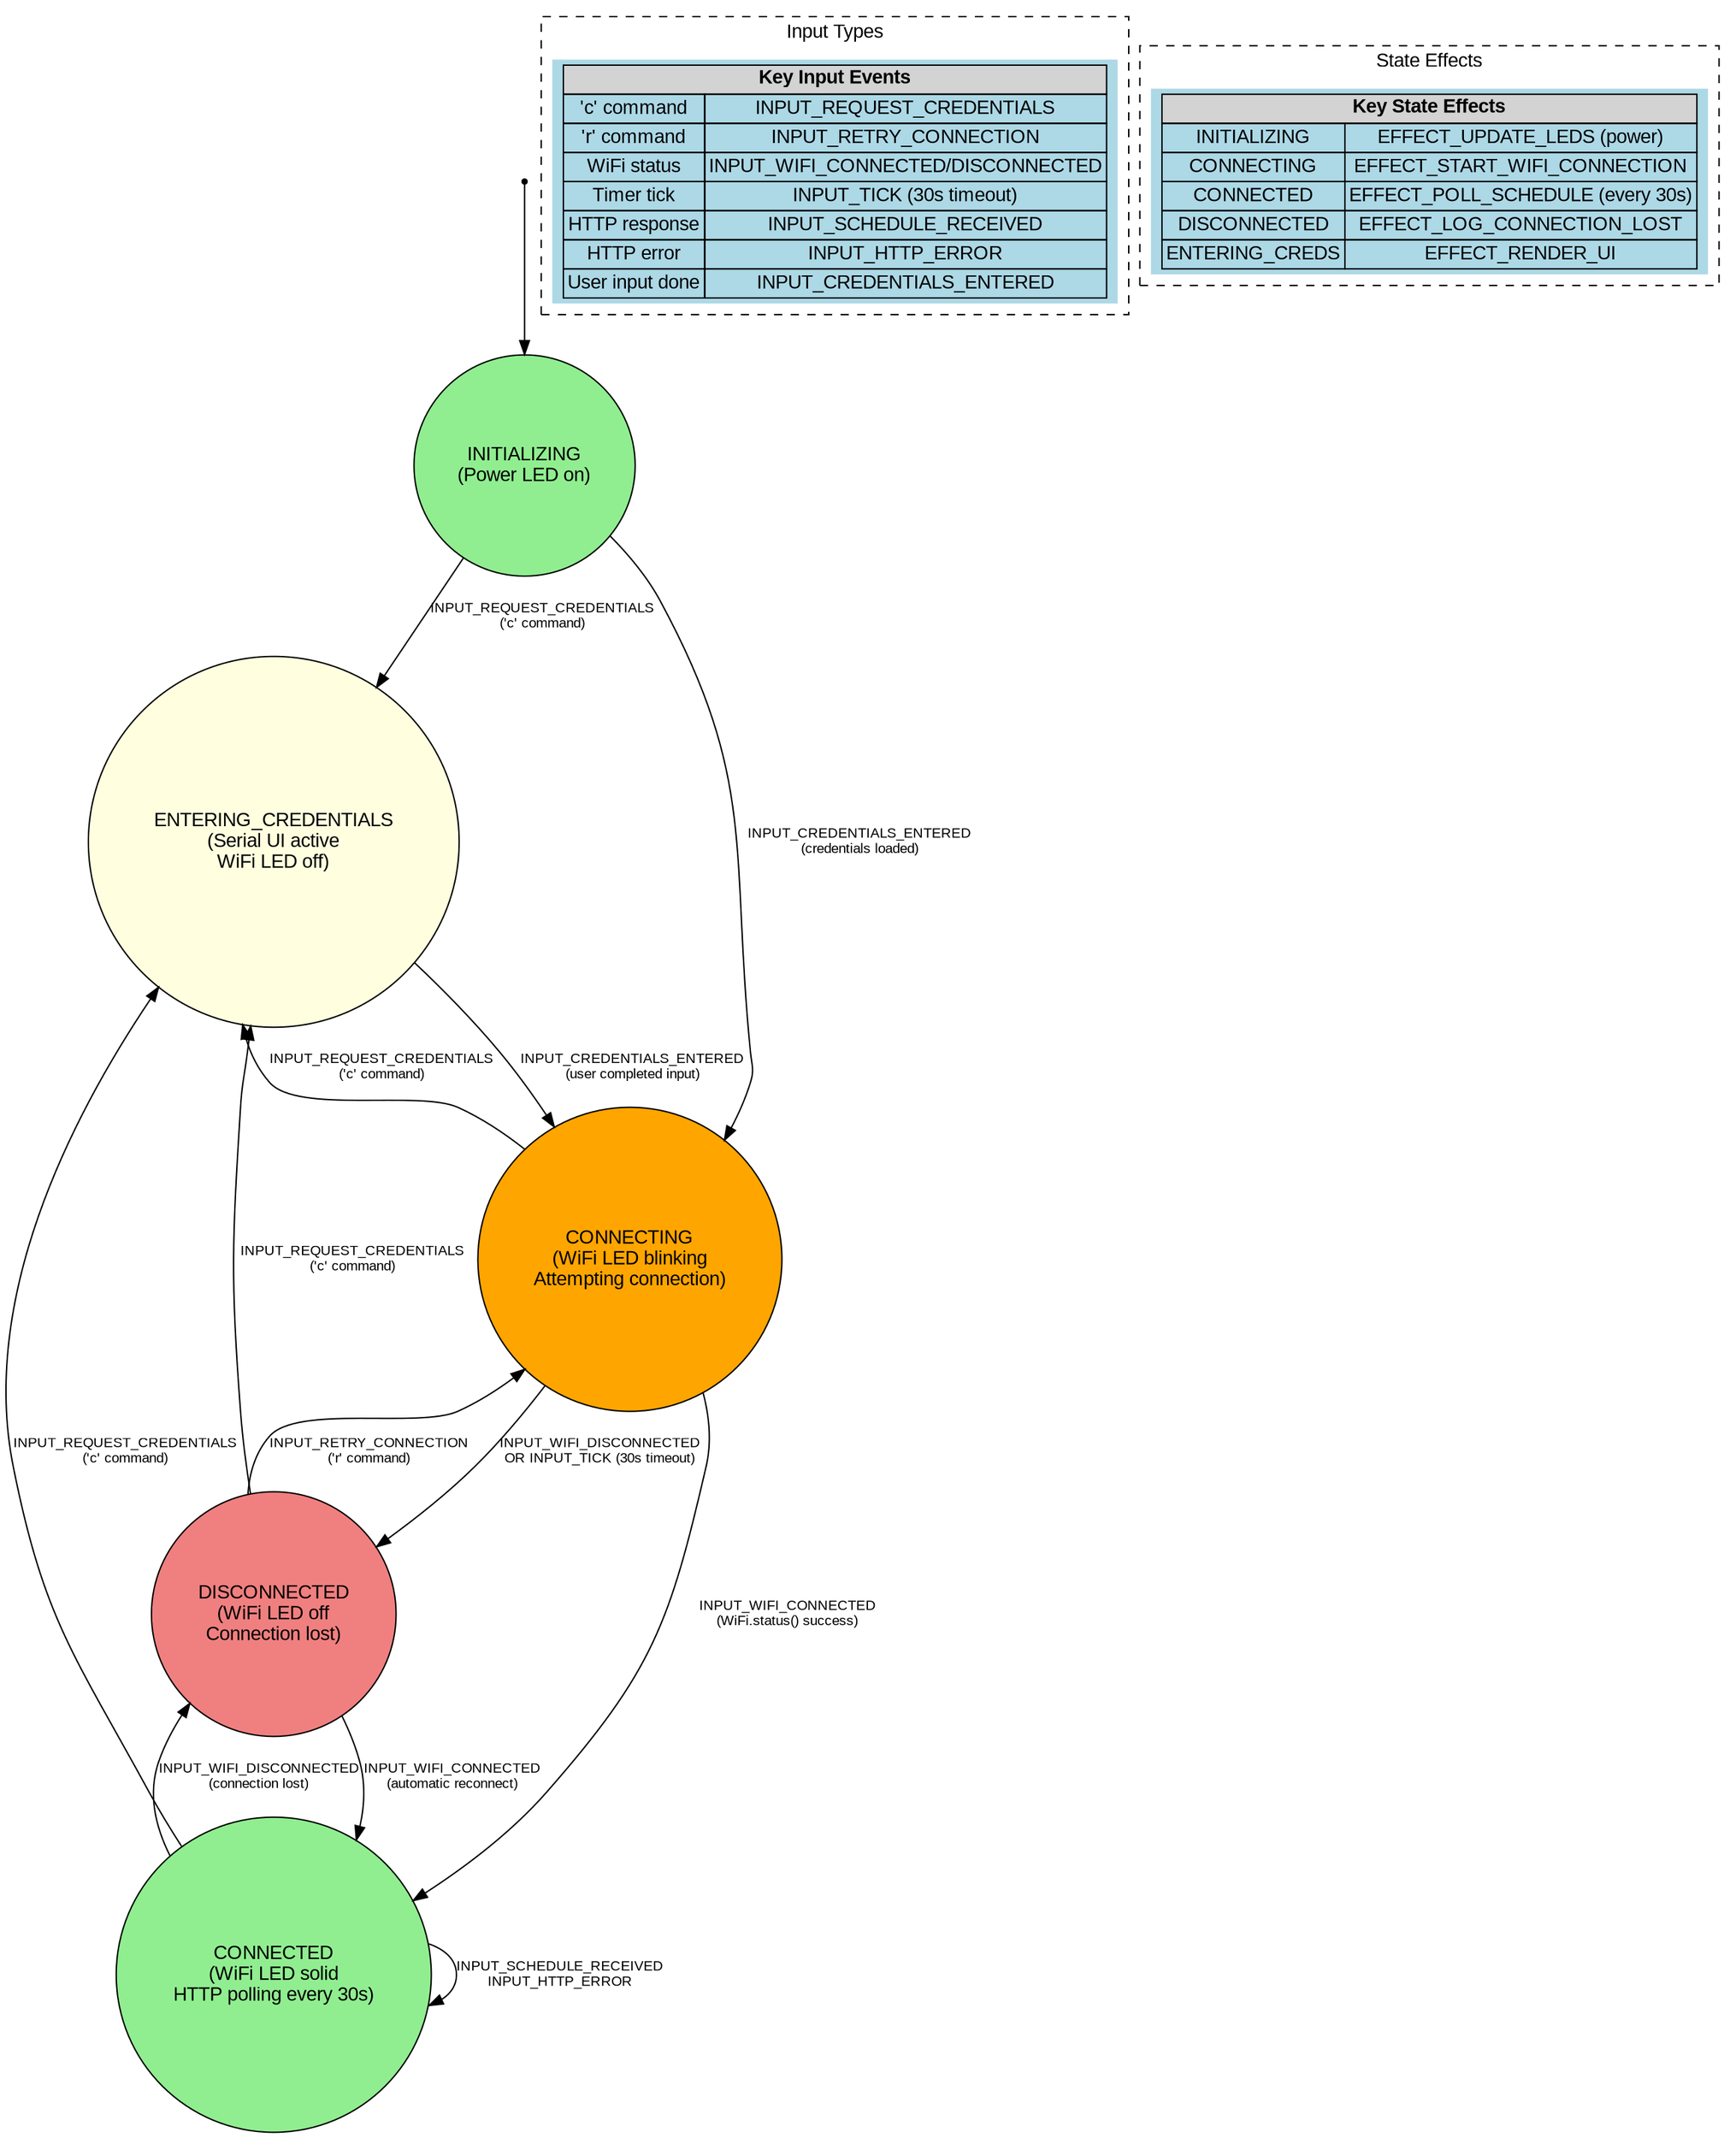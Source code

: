 digraph IrrigationControllerStateMachine {
    // Graph attributes
    rankdir=TB;
    node [shape=circle, style=filled, fontname="Arial"];
    edge [fontname="Arial", fontsize=10];
    
    // Color scheme
    node [fillcolor=lightblue];
    
    // States
    INITIALIZING [label="INITIALIZING\n(Power LED on)", fillcolor=lightgreen];
    ENTERING_CREDENTIALS [label="ENTERING_CREDENTIALS\n(Serial UI active\nWiFi LED off)", fillcolor=lightyellow];
    CONNECTING [label="CONNECTING\n(WiFi LED blinking\nAttempting connection)", fillcolor=orange];
    CONNECTED [label="CONNECTED\n(WiFi LED solid\nHTTP polling every 30s)", fillcolor=lightgreen];
    DISCONNECTED [label="DISCONNECTED\n(WiFi LED off\nConnection lost)", fillcolor=lightcoral];
    
    // Initial state
    start [shape=point, fillcolor=black];
    start -> INITIALIZING;
    
    // Transitions from INITIALIZING
    INITIALIZING -> ENTERING_CREDENTIALS [label="INPUT_REQUEST_CREDENTIALS\n('c' command)"];
    INITIALIZING -> CONNECTING [label="INPUT_CREDENTIALS_ENTERED\n(credentials loaded)"];
    
    // Transitions from ENTERING_CREDENTIALS
    ENTERING_CREDENTIALS -> CONNECTING [label="INPUT_CREDENTIALS_ENTERED\n(user completed input)"];
    
    // Transitions from CONNECTING
    CONNECTING -> CONNECTED [label="INPUT_WIFI_CONNECTED\n(WiFi.status() success)"];
    CONNECTING -> DISCONNECTED [label="INPUT_WIFI_DISCONNECTED\nOR INPUT_TICK (30s timeout)"];
    CONNECTING -> ENTERING_CREDENTIALS [label="INPUT_REQUEST_CREDENTIALS\n('c' command)"];
    
    // Transitions from CONNECTED
    CONNECTED -> DISCONNECTED [label="INPUT_WIFI_DISCONNECTED\n(connection lost)"];
    CONNECTED -> ENTERING_CREDENTIALS [label="INPUT_REQUEST_CREDENTIALS\n('c' command)"];
    CONNECTED -> CONNECTED [label="INPUT_SCHEDULE_RECEIVED\nINPUT_HTTP_ERROR"];
    
    // Transitions from DISCONNECTED
    DISCONNECTED -> CONNECTING [label="INPUT_RETRY_CONNECTION\n('r' command)"];
    DISCONNECTED -> CONNECTED [label="INPUT_WIFI_CONNECTED\n(automatic reconnect)"];
    DISCONNECTED -> ENTERING_CREDENTIALS [label="INPUT_REQUEST_CREDENTIALS\n('c' command)"];
    
    // Legend
    subgraph cluster_legend {
        label="Input Types";
        style=dashed;
        fontname="Arial";
        
        legend_node [shape=none, label=<
            <TABLE BORDER="0" CELLBORDER="1" CELLSPACING="0">
                <TR><TD BGCOLOR="lightgray" COLSPAN="2"><B>Key Input Events</B></TD></TR>
                <TR><TD>'c' command</TD><TD>INPUT_REQUEST_CREDENTIALS</TD></TR>
                <TR><TD>'r' command</TD><TD>INPUT_RETRY_CONNECTION</TD></TR>
                <TR><TD>WiFi status</TD><TD>INPUT_WIFI_CONNECTED/DISCONNECTED</TD></TR>
                <TR><TD>Timer tick</TD><TD>INPUT_TICK (30s timeout)</TD></TR>
                <TR><TD>HTTP response</TD><TD>INPUT_SCHEDULE_RECEIVED</TD></TR>
                <TR><TD>HTTP error</TD><TD>INPUT_HTTP_ERROR</TD></TR>
                <TR><TD>User input done</TD><TD>INPUT_CREDENTIALS_ENTERED</TD></TR>
            </TABLE>
        >];
    }
    
    // Effects legend
    subgraph cluster_effects {
        label="State Effects";
        style=dashed;
        fontname="Arial";
        
        effects_node [shape=none, label=<
            <TABLE BORDER="0" CELLBORDER="1" CELLSPACING="0">
                <TR><TD BGCOLOR="lightgray" COLSPAN="2"><B>Key State Effects</B></TD></TR>
                <TR><TD>INITIALIZING</TD><TD>EFFECT_UPDATE_LEDS (power)</TD></TR>
                <TR><TD>CONNECTING</TD><TD>EFFECT_START_WIFI_CONNECTION</TD></TR>
                <TR><TD>CONNECTED</TD><TD>EFFECT_POLL_SCHEDULE (every 30s)</TD></TR>
                <TR><TD>DISCONNECTED</TD><TD>EFFECT_LOG_CONNECTION_LOST</TD></TR>
                <TR><TD>ENTERING_CREDS</TD><TD>EFFECT_RENDER_UI</TD></TR>
            </TABLE>
        >];
    }
}